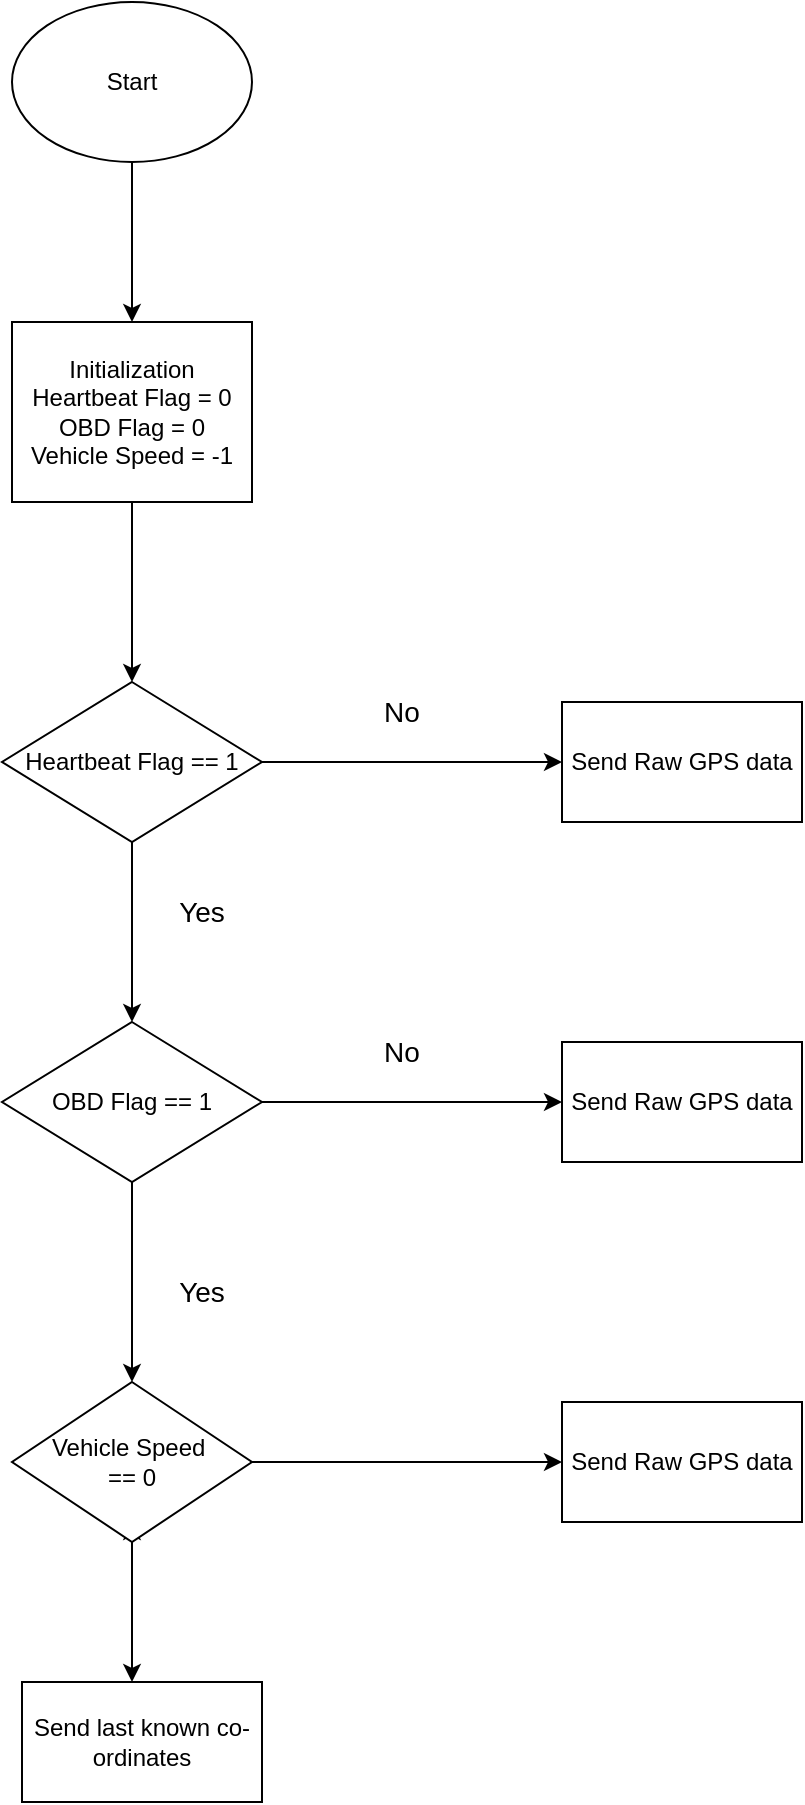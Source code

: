 <mxfile version="24.4.6" type="github">
  <diagram name="Page-1" id="V7EgAgGA362zwkshi-_R">
    <mxGraphModel dx="954" dy="542" grid="1" gridSize="10" guides="1" tooltips="1" connect="1" arrows="1" fold="1" page="1" pageScale="1" pageWidth="850" pageHeight="1100" math="0" shadow="0">
      <root>
        <mxCell id="0" />
        <mxCell id="1" parent="0" />
        <mxCell id="293EK7tKA1xx8MgygA2M-8" style="edgeStyle=orthogonalEdgeStyle;rounded=0;orthogonalLoop=1;jettySize=auto;html=1;exitX=1;exitY=0.5;exitDx=0;exitDy=0;" edge="1" parent="1" source="293EK7tKA1xx8MgygA2M-1">
          <mxGeometry relative="1" as="geometry">
            <mxPoint x="600" y="550" as="targetPoint" />
          </mxGeometry>
        </mxCell>
        <mxCell id="293EK7tKA1xx8MgygA2M-26" style="edgeStyle=orthogonalEdgeStyle;rounded=0;orthogonalLoop=1;jettySize=auto;html=1;exitX=0.5;exitY=1;exitDx=0;exitDy=0;entryX=0.5;entryY=0;entryDx=0;entryDy=0;" edge="1" parent="1" source="293EK7tKA1xx8MgygA2M-1" target="293EK7tKA1xx8MgygA2M-16">
          <mxGeometry relative="1" as="geometry" />
        </mxCell>
        <mxCell id="293EK7tKA1xx8MgygA2M-1" value="OBD Flag == 1" style="rhombus;whiteSpace=wrap;html=1;" vertex="1" parent="1">
          <mxGeometry x="320" y="510" width="130" height="80" as="geometry" />
        </mxCell>
        <mxCell id="293EK7tKA1xx8MgygA2M-5" value="Yes" style="text;html=1;align=center;verticalAlign=middle;whiteSpace=wrap;rounded=0;fontSize=14;" vertex="1" parent="1">
          <mxGeometry x="390" y="620" width="60" height="50" as="geometry" />
        </mxCell>
        <mxCell id="293EK7tKA1xx8MgygA2M-6" value="No" style="text;html=1;align=center;verticalAlign=middle;whiteSpace=wrap;rounded=0;fontSize=14;" vertex="1" parent="1">
          <mxGeometry x="490" y="500" width="60" height="50" as="geometry" />
        </mxCell>
        <mxCell id="293EK7tKA1xx8MgygA2M-11" value="" style="endArrow=classic;html=1;rounded=0;entryX=0.5;entryY=0;entryDx=0;entryDy=0;" edge="1" parent="1" target="293EK7tKA1xx8MgygA2M-22">
          <mxGeometry width="50" height="50" relative="1" as="geometry">
            <mxPoint x="385" y="80" as="sourcePoint" />
            <mxPoint x="385" y="150" as="targetPoint" />
          </mxGeometry>
        </mxCell>
        <mxCell id="293EK7tKA1xx8MgygA2M-13" value="Send Raw GPS data" style="rounded=0;whiteSpace=wrap;html=1;" vertex="1" parent="1">
          <mxGeometry x="600" y="520" width="120" height="60" as="geometry" />
        </mxCell>
        <mxCell id="293EK7tKA1xx8MgygA2M-14" value="Send last known co-ordinates" style="rounded=0;whiteSpace=wrap;html=1;" vertex="1" parent="1">
          <mxGeometry x="330" y="840" width="120" height="60" as="geometry" />
        </mxCell>
        <mxCell id="293EK7tKA1xx8MgygA2M-17" style="edgeStyle=orthogonalEdgeStyle;rounded=0;orthogonalLoop=1;jettySize=auto;html=1;exitX=0.5;exitY=1;exitDx=0;exitDy=0;" edge="1" parent="1" source="293EK7tKA1xx8MgygA2M-16">
          <mxGeometry relative="1" as="geometry">
            <mxPoint x="385" y="760" as="targetPoint" />
          </mxGeometry>
        </mxCell>
        <mxCell id="293EK7tKA1xx8MgygA2M-27" style="edgeStyle=orthogonalEdgeStyle;rounded=0;orthogonalLoop=1;jettySize=auto;html=1;exitX=1;exitY=0.5;exitDx=0;exitDy=0;entryX=0;entryY=0.5;entryDx=0;entryDy=0;" edge="1" parent="1" source="293EK7tKA1xx8MgygA2M-16" target="293EK7tKA1xx8MgygA2M-19">
          <mxGeometry relative="1" as="geometry" />
        </mxCell>
        <mxCell id="293EK7tKA1xx8MgygA2M-16" value="Vehicle Speed&amp;nbsp;&lt;div&gt;== 0&lt;/div&gt;" style="rhombus;whiteSpace=wrap;html=1;" vertex="1" parent="1">
          <mxGeometry x="325" y="690" width="120" height="80" as="geometry" />
        </mxCell>
        <mxCell id="293EK7tKA1xx8MgygA2M-19" value="Send Raw GPS data" style="rounded=0;whiteSpace=wrap;html=1;" vertex="1" parent="1">
          <mxGeometry x="600" y="700" width="120" height="60" as="geometry" />
        </mxCell>
        <mxCell id="293EK7tKA1xx8MgygA2M-20" value="Start" style="ellipse;whiteSpace=wrap;html=1;" vertex="1" parent="1">
          <mxGeometry x="325" width="120" height="80" as="geometry" />
        </mxCell>
        <mxCell id="293EK7tKA1xx8MgygA2M-33" style="edgeStyle=orthogonalEdgeStyle;rounded=0;orthogonalLoop=1;jettySize=auto;html=1;entryX=0.5;entryY=0;entryDx=0;entryDy=0;" edge="1" parent="1" source="293EK7tKA1xx8MgygA2M-22" target="293EK7tKA1xx8MgygA2M-30">
          <mxGeometry relative="1" as="geometry" />
        </mxCell>
        <mxCell id="293EK7tKA1xx8MgygA2M-22" value="Initialization&lt;div&gt;Heartbeat Flag = 0&lt;br&gt;&lt;div&gt;OBD Flag = 0&lt;/div&gt;&lt;div&gt;Vehicle Speed = -1&lt;/div&gt;&lt;/div&gt;" style="rounded=0;whiteSpace=wrap;html=1;" vertex="1" parent="1">
          <mxGeometry x="325" y="160" width="120" height="90" as="geometry" />
        </mxCell>
        <mxCell id="293EK7tKA1xx8MgygA2M-29" style="edgeStyle=orthogonalEdgeStyle;rounded=0;orthogonalLoop=1;jettySize=auto;html=1;exitX=0.5;exitY=1;exitDx=0;exitDy=0;" edge="1" parent="1" source="293EK7tKA1xx8MgygA2M-16">
          <mxGeometry relative="1" as="geometry">
            <mxPoint x="385" y="840" as="targetPoint" />
          </mxGeometry>
        </mxCell>
        <mxCell id="293EK7tKA1xx8MgygA2M-34" style="edgeStyle=orthogonalEdgeStyle;rounded=0;orthogonalLoop=1;jettySize=auto;html=1;exitX=0.5;exitY=1;exitDx=0;exitDy=0;entryX=0.5;entryY=0;entryDx=0;entryDy=0;" edge="1" parent="1" source="293EK7tKA1xx8MgygA2M-30" target="293EK7tKA1xx8MgygA2M-1">
          <mxGeometry relative="1" as="geometry" />
        </mxCell>
        <mxCell id="293EK7tKA1xx8MgygA2M-39" style="edgeStyle=orthogonalEdgeStyle;rounded=0;orthogonalLoop=1;jettySize=auto;html=1;entryX=0;entryY=0.5;entryDx=0;entryDy=0;" edge="1" parent="1" source="293EK7tKA1xx8MgygA2M-30" target="293EK7tKA1xx8MgygA2M-37">
          <mxGeometry relative="1" as="geometry" />
        </mxCell>
        <mxCell id="293EK7tKA1xx8MgygA2M-30" value="Heartbeat Flag == 1" style="rhombus;whiteSpace=wrap;html=1;" vertex="1" parent="1">
          <mxGeometry x="320" y="340" width="130" height="80" as="geometry" />
        </mxCell>
        <mxCell id="293EK7tKA1xx8MgygA2M-35" value="Yes" style="text;html=1;align=center;verticalAlign=middle;whiteSpace=wrap;rounded=0;fontSize=14;" vertex="1" parent="1">
          <mxGeometry x="390" y="430" width="60" height="50" as="geometry" />
        </mxCell>
        <mxCell id="293EK7tKA1xx8MgygA2M-36" value="No" style="text;html=1;align=center;verticalAlign=middle;whiteSpace=wrap;rounded=0;fontSize=14;" vertex="1" parent="1">
          <mxGeometry x="490" y="330" width="60" height="50" as="geometry" />
        </mxCell>
        <mxCell id="293EK7tKA1xx8MgygA2M-37" value="Send Raw GPS data" style="rounded=0;whiteSpace=wrap;html=1;" vertex="1" parent="1">
          <mxGeometry x="600" y="350" width="120" height="60" as="geometry" />
        </mxCell>
      </root>
    </mxGraphModel>
  </diagram>
</mxfile>
